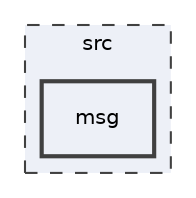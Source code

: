 digraph "src/msg"
{
 // LATEX_PDF_SIZE
  edge [fontname="Helvetica",fontsize="10",labelfontname="Helvetica",labelfontsize="10"];
  node [fontname="Helvetica",fontsize="10",shape=record];
  compound=true
  subgraph clusterdir_68267d1309a1af8e8297ef4c3efbcdba {
    graph [ bgcolor="#edf0f7", pencolor="grey25", style="filled,dashed,", label="src", fontname="Helvetica", fontsize="10", URL="dir_68267d1309a1af8e8297ef4c3efbcdba.html"]
  dir_92db932c96b71876a62b1386c1d468d9 [shape=box, label="msg", style="filled,bold,", fillcolor="#edf0f7", color="grey25", URL="dir_92db932c96b71876a62b1386c1d468d9.html"];
  }
}
